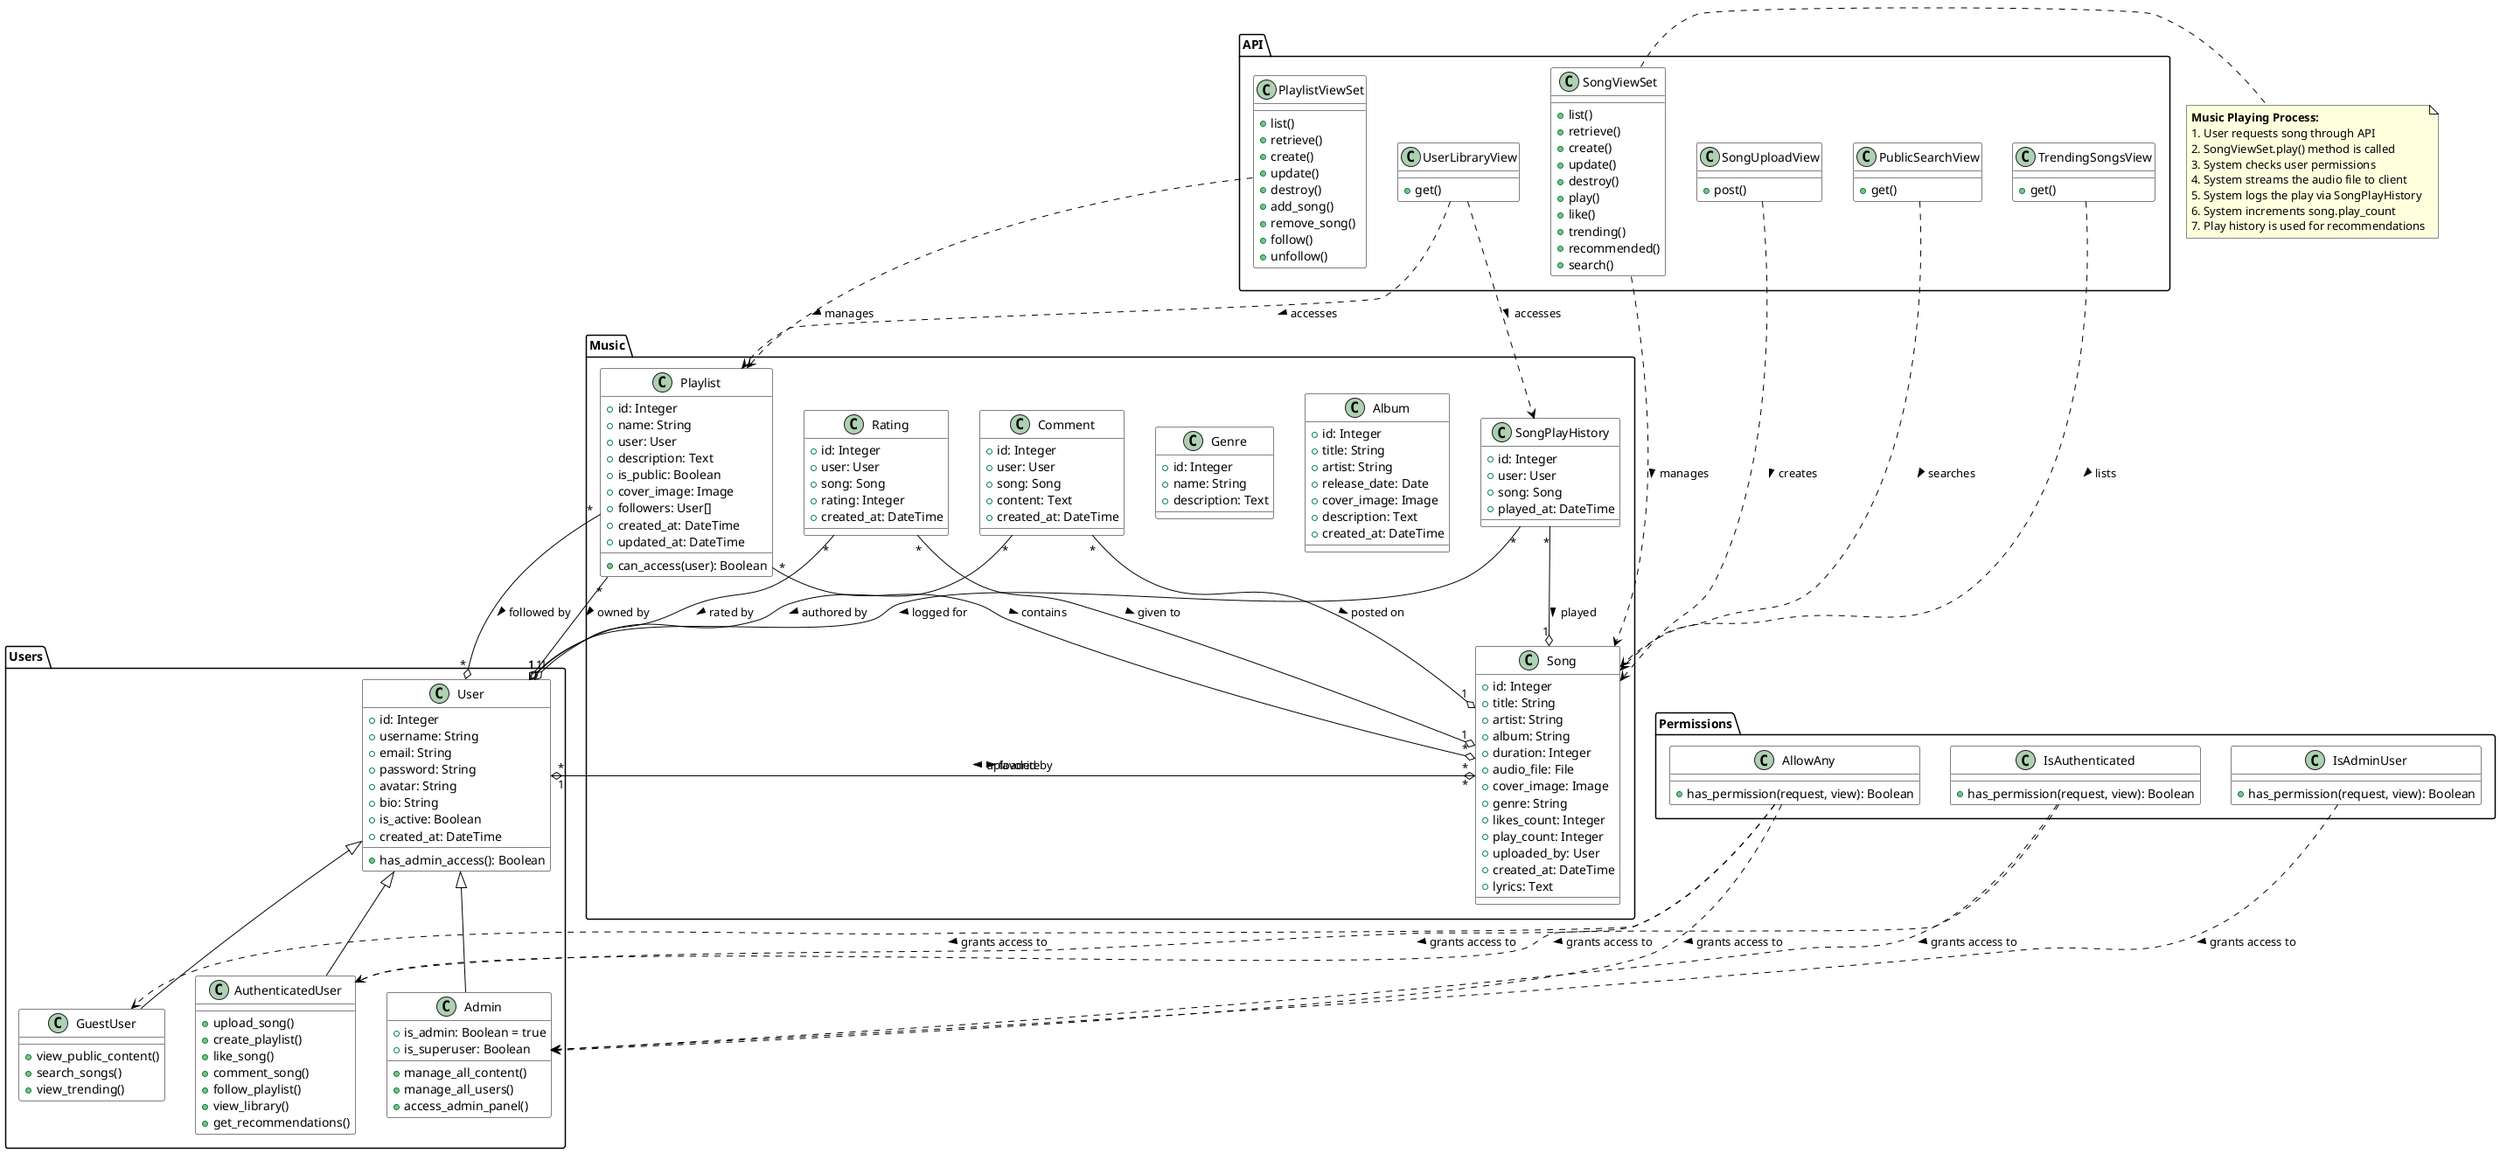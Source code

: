 @startuml Music System

' Define colors
!define PRIMARY_COLOR #007bff
!define SECONDARY_COLOR #6c757d
!define SUCCESS_COLOR #28a745
!define DANGER_COLOR #dc3545
!define WARNING_COLOR #ffc107
!define INFO_COLOR #17a2b8

' Define stereotypes
skinparam class {
    BackgroundColor White
    ArrowColor Black
    BorderColor Black
}

' Define User Classes
package "Users" {
    class User {
        + id: Integer
        + username: String
        + email: String
        + password: String
        + avatar: String
        + bio: String
        + is_active: Boolean
        + created_at: DateTime
        + has_admin_access(): Boolean
    }

    class Admin {
        + is_admin: Boolean = true
        + is_superuser: Boolean
        + manage_all_content()
        + manage_all_users()
        + access_admin_panel()
    }

    class AuthenticatedUser {
        + upload_song()
        + create_playlist()
        + like_song()
        + comment_song()
        + follow_playlist()
        + view_library()
        + get_recommendations()
    }

    class GuestUser {
        + view_public_content()
        + search_songs()
        + view_trending()
    }

    User <|-- Admin
    User <|-- AuthenticatedUser
    User <|-- GuestUser
}

' Define Music Models
package "Music" {
    class Song {
        + id: Integer
        + title: String
        + artist: String
        + album: String
        + duration: Integer
        + audio_file: File
        + cover_image: Image
        + genre: String
        + likes_count: Integer
        + play_count: Integer
        + uploaded_by: User
        + created_at: DateTime
        + lyrics: Text
    }

    class Playlist {
        + id: Integer
        + name: String
        + user: User
        + description: Text
        + is_public: Boolean
        + cover_image: Image
        + followers: User[]
        + created_at: DateTime
        + updated_at: DateTime
        + can_access(user): Boolean
    }

    class Album {
        + id: Integer
        + title: String
        + artist: String
        + release_date: Date
        + cover_image: Image
        + description: Text
        + created_at: DateTime
    }

    class Genre {
        + id: Integer
        + name: String
        + description: Text
    }

    class Comment {
        + id: Integer
        + user: User
        + song: Song
        + content: Text
        + created_at: DateTime
    }

    class Rating {
        + id: Integer
        + user: User
        + song: Song
        + rating: Integer
        + created_at: DateTime
    }

    class SongPlayHistory {
        + id: Integer
        + user: User
        + song: Song
        + played_at: DateTime
    }

    Song "*" --o "1" User : uploaded by >
    Playlist "*" --o "1" User : owned by >
    Playlist "*" --o "*" Song : contains >
    Playlist "*" --o "*" User : followed by >
    Comment "*" --o "1" User : authored by >
    Comment "*" --o "1" Song : posted on >
    Rating "*" --o "1" User : rated by >
    Rating "*" --o "1" Song : given to >
    SongPlayHistory "*" --o "1" User : logged for >
    SongPlayHistory "*" --o "1" Song : played >
    User "*" --o "*" Song : favorite >
}

' Define API Views
package "API" {
    class SongViewSet {
        + list()
        + retrieve()
        + create()
        + update()
        + destroy()
        + play()
        + like()
        + trending()
        + recommended()
        + search()
    }

    class PlaylistViewSet {
        + list()
        + retrieve()
        + create()
        + update()
        + destroy()
        + add_song()
        + remove_song()
        + follow()
        + unfollow()
    }

    class UserLibraryView {
        + get()
    }

    class SongUploadView {
        + post()
    }

    class PublicSearchView {
        + get()
    }

    class TrendingSongsView {
        + get()
    }

    SongViewSet ..> Song : manages >
    PlaylistViewSet ..> Playlist : manages >
    UserLibraryView ..> SongPlayHistory : accesses >
    UserLibraryView ..> Playlist : accesses >
    SongUploadView ..> Song : creates >
    PublicSearchView ..> Song : searches >
    TrendingSongsView ..> Song : lists >
}

' Define Permissions
package "Permissions" {
    class IsAuthenticated {
        + has_permission(request, view): Boolean
    }

    class AllowAny {
        + has_permission(request, view): Boolean
    }

    class IsAdminUser {
        + has_permission(request, view): Boolean
    }

    IsAuthenticated ..> AuthenticatedUser : grants access to >
    IsAuthenticated ..> Admin : grants access to >
    AllowAny ..> GuestUser : grants access to >
    AllowAny ..> AuthenticatedUser : grants access to >
    AllowAny ..> Admin : grants access to >
    IsAdminUser ..> Admin : grants access to >
}

' Music Playing Process
note right of SongViewSet
  <b>Music Playing Process:</b>
  1. User requests song through API
  2. SongViewSet.play() method is called
  3. System checks user permissions
  4. System streams the audio file to client
  5. System logs the play via SongPlayHistory
  6. System increments song.play_count
  7. Play history is used for recommendations
end note

@enduml 
